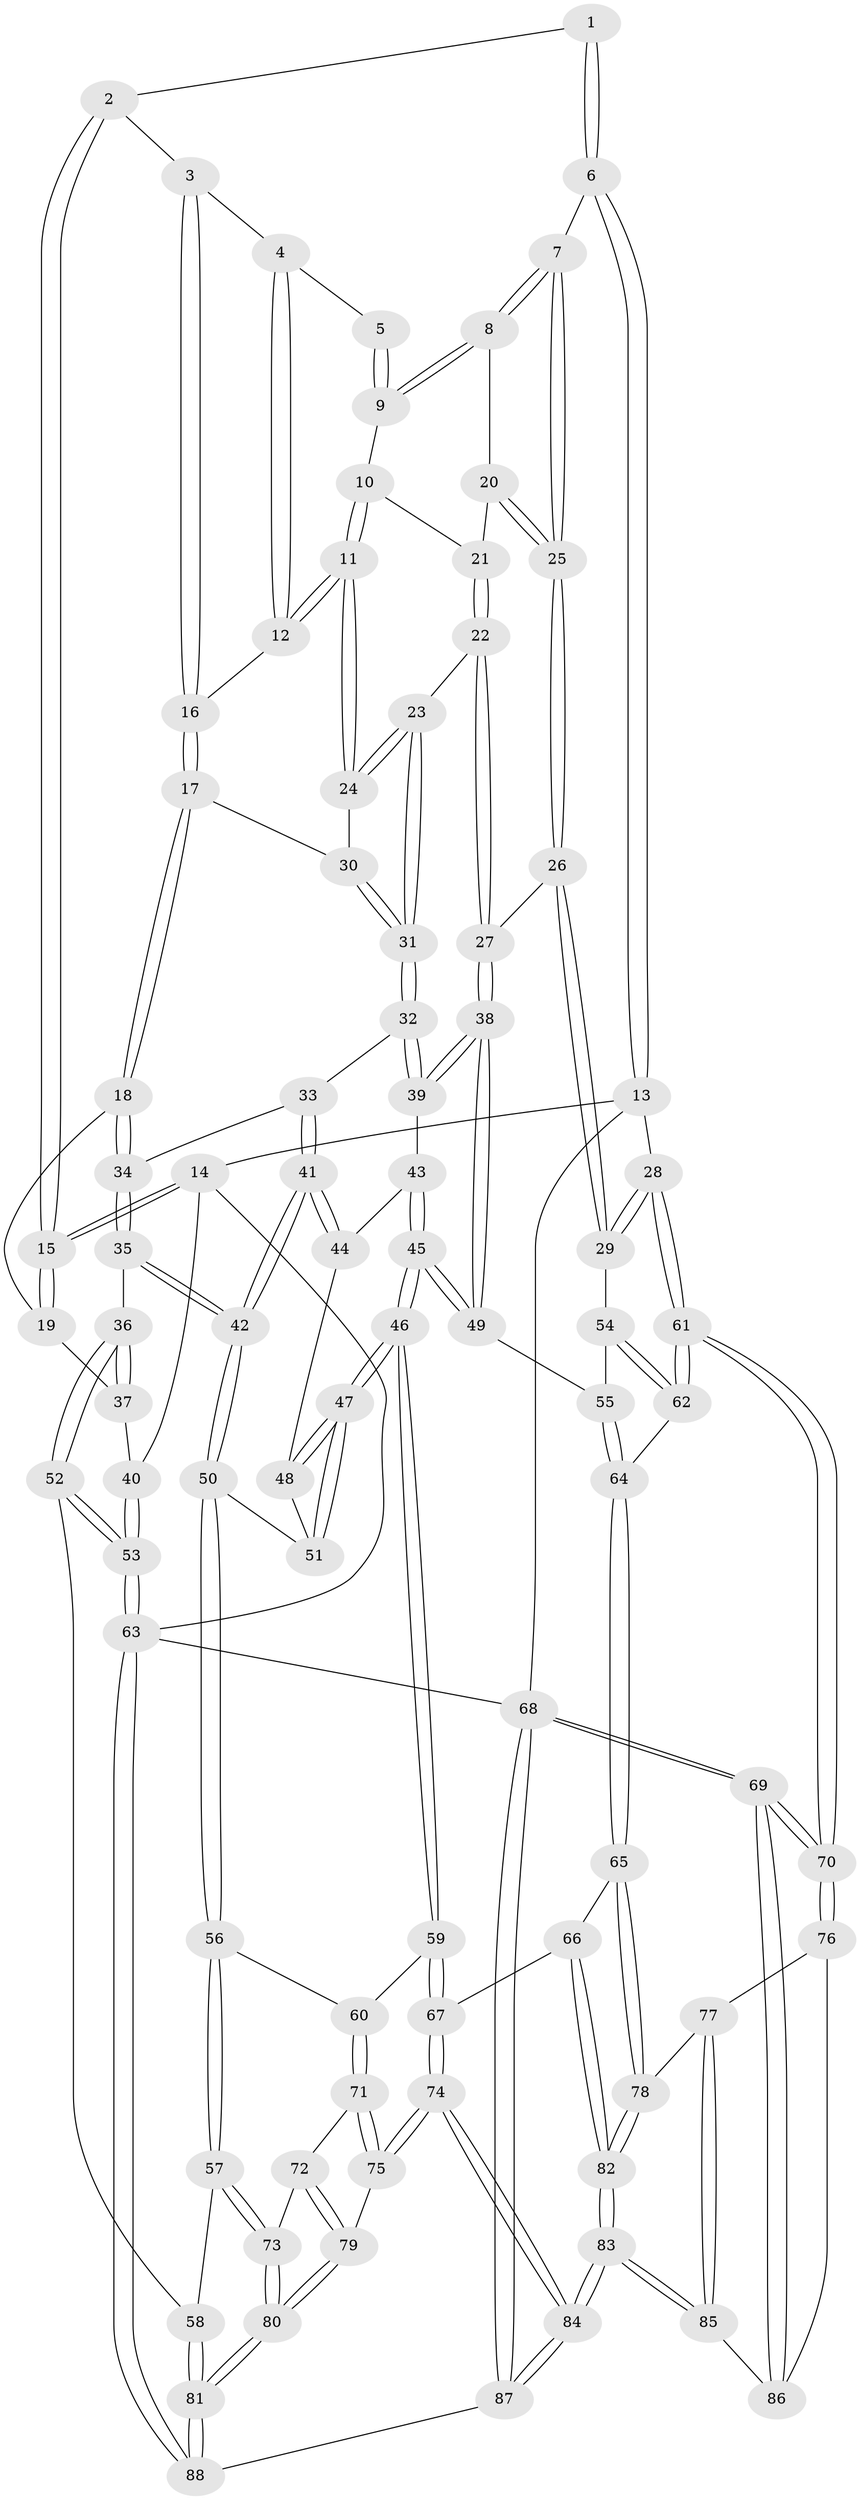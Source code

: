// Generated by graph-tools (version 1.1) at 2025/00/03/09/25 05:00:20]
// undirected, 88 vertices, 217 edges
graph export_dot {
graph [start="1"]
  node [color=gray90,style=filled];
  1 [pos="+0.5834640079454173+0"];
  2 [pos="+0.19243498499684758+0"];
  3 [pos="+0.2651374681466592+0"];
  4 [pos="+0.5411941754753338+0.04632798160990039"];
  5 [pos="+0.5737926338739208+0.012365548468644547"];
  6 [pos="+1+0"];
  7 [pos="+1+0"];
  8 [pos="+0.9135801764675086+0"];
  9 [pos="+0.6614639238298353+0.08871465711232969"];
  10 [pos="+0.6572554316054202+0.11229896361252767"];
  11 [pos="+0.5868456768498737+0.22596471066674292"];
  12 [pos="+0.49284395801772113+0.14765283648512179"];
  13 [pos="+1+0"];
  14 [pos="+0+0"];
  15 [pos="+0+0"];
  16 [pos="+0.3108485442717996+0.14630972939009715"];
  17 [pos="+0.3029244149675398+0.16986853952833555"];
  18 [pos="+0.26178476376307663+0.2249225871120808"];
  19 [pos="+0.1501883804895837+0.2258183149065991"];
  20 [pos="+0.7675101683286966+0.17966891047536734"];
  21 [pos="+0.7546230523060183+0.1811506614067295"];
  22 [pos="+0.6091388306690657+0.27682024091000135"];
  23 [pos="+0.602224168822233+0.27055936649291384"];
  24 [pos="+0.6005884145758055+0.26825739412762317"];
  25 [pos="+0.8435538136231038+0.347019787902951"];
  26 [pos="+0.8434476945332925+0.36501578850296107"];
  27 [pos="+0.6866015811448684+0.40532101739891524"];
  28 [pos="+1+0.46881325883741193"];
  29 [pos="+1+0.4565109987600854"];
  30 [pos="+0.4330736986403363+0.29303514708765344"];
  31 [pos="+0.43529371617052137+0.3967176758222874"];
  32 [pos="+0.43326167730406945+0.402375663050003"];
  33 [pos="+0.41986515492868465+0.4019275979411983"];
  34 [pos="+0.2587461606443344+0.3081191899709866"];
  35 [pos="+0.19252482779066707+0.4632042428799725"];
  36 [pos="+0.16467193417183296+0.4700693345925052"];
  37 [pos="+0.017230255022983705+0.30195496120373627"];
  38 [pos="+0.6388711353005148+0.49922042020481266"];
  39 [pos="+0.43594228704883914+0.40590662227790286"];
  40 [pos="+0+0.2555282099137067"];
  41 [pos="+0.31530552087520747+0.47494470735227695"];
  42 [pos="+0.24848309416358436+0.5005596065350586"];
  43 [pos="+0.4212585403828107+0.4915792298203873"];
  44 [pos="+0.41298595565924756+0.4955116647601666"];
  45 [pos="+0.5361582325337627+0.6146445595739987"];
  46 [pos="+0.48204935623554157+0.6586578623028"];
  47 [pos="+0.4130839964235503+0.6174128164358679"];
  48 [pos="+0.4006139293187237+0.5115144023254615"];
  49 [pos="+0.6308511525289534+0.5687483414250529"];
  50 [pos="+0.2899511063893152+0.5636494274448098"];
  51 [pos="+0.30072671023874964+0.5664400216688887"];
  52 [pos="+0+0.6825145712056037"];
  53 [pos="+0+0.6999157856603687"];
  54 [pos="+0.9134086804932965+0.5463050064110297"];
  55 [pos="+0.6364005905762297+0.5742035307703752"];
  56 [pos="+0.25627296197598637+0.6890337046398146"];
  57 [pos="+0.21799686523462483+0.7286555516133938"];
  58 [pos="+0.12302333095594621+0.7303692601049167"];
  59 [pos="+0.4715056464218012+0.6868421835752121"];
  60 [pos="+0.44230435506168964+0.7144502579071201"];
  61 [pos="+1+0.8645798376211549"];
  62 [pos="+0.8109332168249708+0.6817124907397131"];
  63 [pos="+0+1"];
  64 [pos="+0.7245233576098101+0.6948743307123411"];
  65 [pos="+0.7200249487031511+0.7571393883064255"];
  66 [pos="+0.5968782242171666+0.8270783526999496"];
  67 [pos="+0.5663307525473846+0.8205977143235916"];
  68 [pos="+1+1"];
  69 [pos="+1+1"];
  70 [pos="+1+0.9094838032035688"];
  71 [pos="+0.42727903279254714+0.7456724303339392"];
  72 [pos="+0.3552971455925645+0.7972051168626495"];
  73 [pos="+0.28856392308083273+0.817978214451256"];
  74 [pos="+0.4891461679855228+0.8942379961496848"];
  75 [pos="+0.456745895569279+0.8809229072408999"];
  76 [pos="+0.8183098174268759+0.8461187851789693"];
  77 [pos="+0.7809086558634004+0.827507112238941"];
  78 [pos="+0.7391910772363949+0.7937314267259457"];
  79 [pos="+0.40517112462028954+0.9015542267079512"];
  80 [pos="+0.25864490869513146+1"];
  81 [pos="+0.2549618053109755+1"];
  82 [pos="+0.6428876100027568+1"];
  83 [pos="+0.6419629529529798+1"];
  84 [pos="+0.6039438877831781+1"];
  85 [pos="+0.7456551697031626+0.9524241410085141"];
  86 [pos="+0.7961099717778316+0.9397552850345596"];
  87 [pos="+0.6002002069097658+1"];
  88 [pos="+0.19291711831777644+1"];
  1 -- 2;
  1 -- 6;
  1 -- 6;
  2 -- 3;
  2 -- 15;
  2 -- 15;
  3 -- 4;
  3 -- 16;
  3 -- 16;
  4 -- 5;
  4 -- 12;
  4 -- 12;
  5 -- 9;
  5 -- 9;
  6 -- 7;
  6 -- 13;
  6 -- 13;
  7 -- 8;
  7 -- 8;
  7 -- 25;
  7 -- 25;
  8 -- 9;
  8 -- 9;
  8 -- 20;
  9 -- 10;
  10 -- 11;
  10 -- 11;
  10 -- 21;
  11 -- 12;
  11 -- 12;
  11 -- 24;
  11 -- 24;
  12 -- 16;
  13 -- 14;
  13 -- 28;
  13 -- 68;
  14 -- 15;
  14 -- 15;
  14 -- 40;
  14 -- 63;
  15 -- 19;
  15 -- 19;
  16 -- 17;
  16 -- 17;
  17 -- 18;
  17 -- 18;
  17 -- 30;
  18 -- 19;
  18 -- 34;
  18 -- 34;
  19 -- 37;
  20 -- 21;
  20 -- 25;
  20 -- 25;
  21 -- 22;
  21 -- 22;
  22 -- 23;
  22 -- 27;
  22 -- 27;
  23 -- 24;
  23 -- 24;
  23 -- 31;
  23 -- 31;
  24 -- 30;
  25 -- 26;
  25 -- 26;
  26 -- 27;
  26 -- 29;
  26 -- 29;
  27 -- 38;
  27 -- 38;
  28 -- 29;
  28 -- 29;
  28 -- 61;
  28 -- 61;
  29 -- 54;
  30 -- 31;
  30 -- 31;
  31 -- 32;
  31 -- 32;
  32 -- 33;
  32 -- 39;
  32 -- 39;
  33 -- 34;
  33 -- 41;
  33 -- 41;
  34 -- 35;
  34 -- 35;
  35 -- 36;
  35 -- 42;
  35 -- 42;
  36 -- 37;
  36 -- 37;
  36 -- 52;
  36 -- 52;
  37 -- 40;
  38 -- 39;
  38 -- 39;
  38 -- 49;
  38 -- 49;
  39 -- 43;
  40 -- 53;
  40 -- 53;
  41 -- 42;
  41 -- 42;
  41 -- 44;
  41 -- 44;
  42 -- 50;
  42 -- 50;
  43 -- 44;
  43 -- 45;
  43 -- 45;
  44 -- 48;
  45 -- 46;
  45 -- 46;
  45 -- 49;
  45 -- 49;
  46 -- 47;
  46 -- 47;
  46 -- 59;
  46 -- 59;
  47 -- 48;
  47 -- 48;
  47 -- 51;
  47 -- 51;
  48 -- 51;
  49 -- 55;
  50 -- 51;
  50 -- 56;
  50 -- 56;
  52 -- 53;
  52 -- 53;
  52 -- 58;
  53 -- 63;
  53 -- 63;
  54 -- 55;
  54 -- 62;
  54 -- 62;
  55 -- 64;
  55 -- 64;
  56 -- 57;
  56 -- 57;
  56 -- 60;
  57 -- 58;
  57 -- 73;
  57 -- 73;
  58 -- 81;
  58 -- 81;
  59 -- 60;
  59 -- 67;
  59 -- 67;
  60 -- 71;
  60 -- 71;
  61 -- 62;
  61 -- 62;
  61 -- 70;
  61 -- 70;
  62 -- 64;
  63 -- 88;
  63 -- 88;
  63 -- 68;
  64 -- 65;
  64 -- 65;
  65 -- 66;
  65 -- 78;
  65 -- 78;
  66 -- 67;
  66 -- 82;
  66 -- 82;
  67 -- 74;
  67 -- 74;
  68 -- 69;
  68 -- 69;
  68 -- 87;
  68 -- 87;
  69 -- 70;
  69 -- 70;
  69 -- 86;
  69 -- 86;
  70 -- 76;
  70 -- 76;
  71 -- 72;
  71 -- 75;
  71 -- 75;
  72 -- 73;
  72 -- 79;
  72 -- 79;
  73 -- 80;
  73 -- 80;
  74 -- 75;
  74 -- 75;
  74 -- 84;
  74 -- 84;
  75 -- 79;
  76 -- 77;
  76 -- 86;
  77 -- 78;
  77 -- 85;
  77 -- 85;
  78 -- 82;
  78 -- 82;
  79 -- 80;
  79 -- 80;
  80 -- 81;
  80 -- 81;
  81 -- 88;
  81 -- 88;
  82 -- 83;
  82 -- 83;
  83 -- 84;
  83 -- 84;
  83 -- 85;
  83 -- 85;
  84 -- 87;
  84 -- 87;
  85 -- 86;
  87 -- 88;
}
